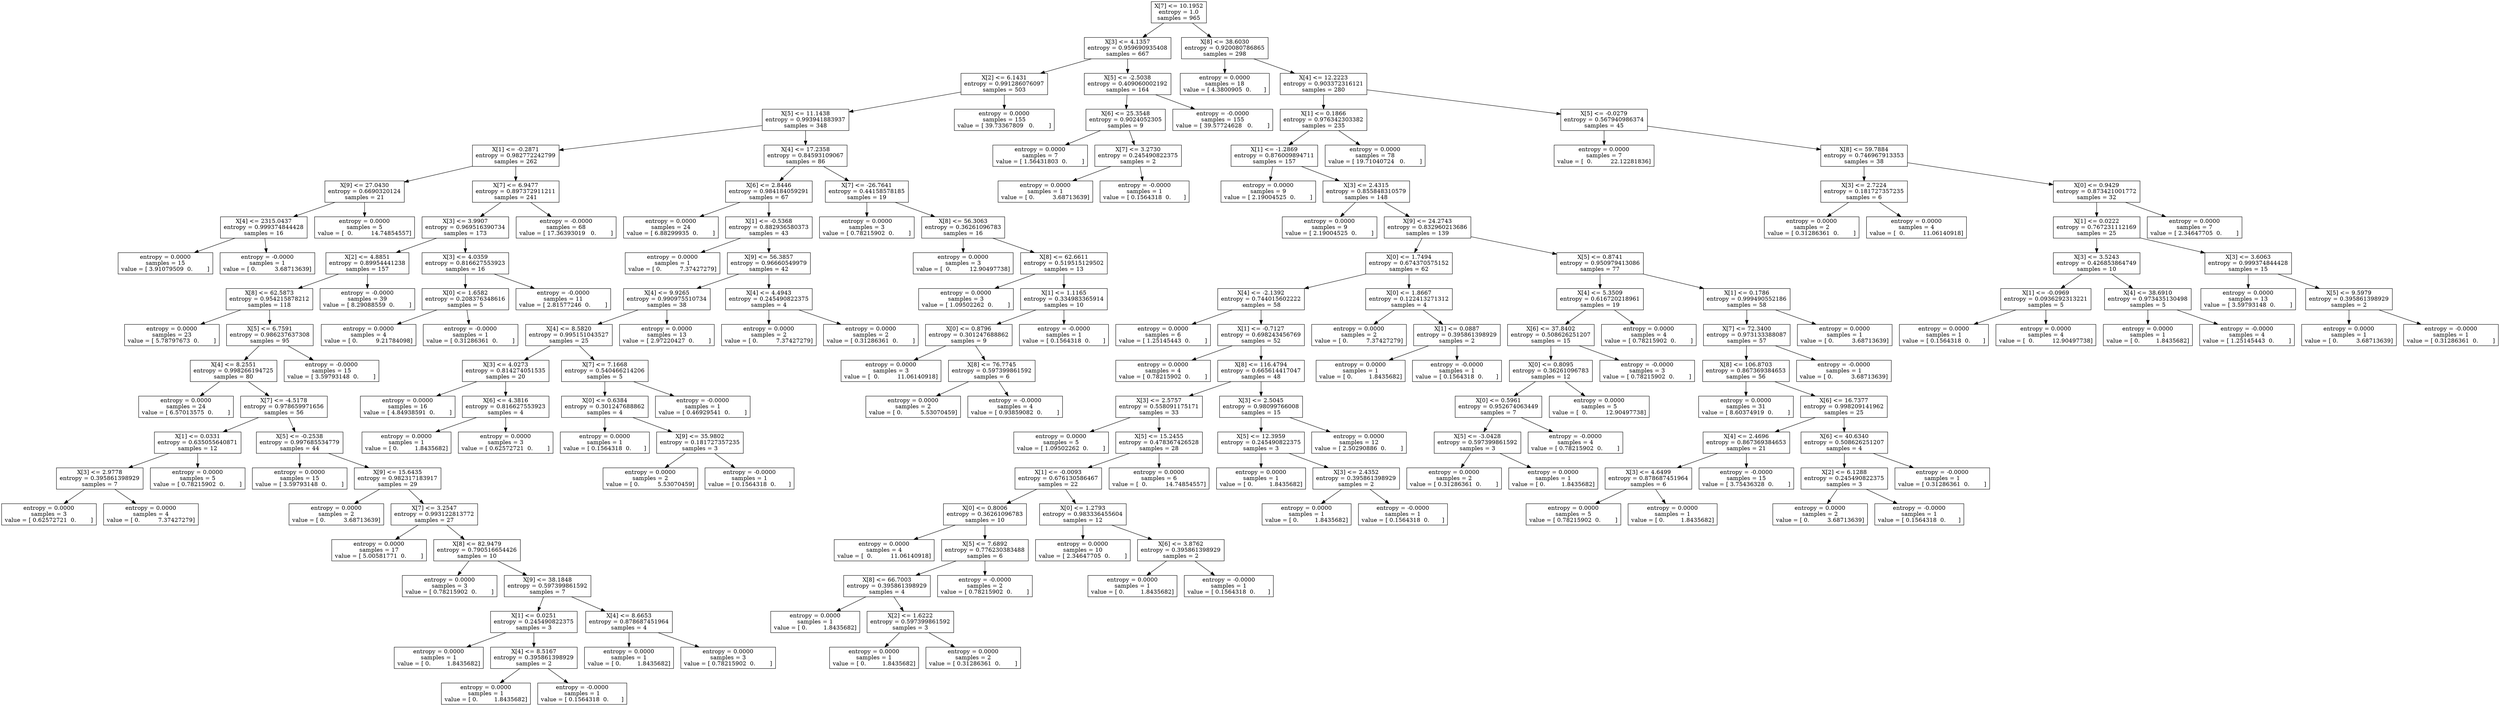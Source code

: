digraph Tree {
0 [label="X[7] <= 10.1952\nentropy = 1.0\nsamples = 965", shape="box"] ;
1 [label="X[3] <= 4.1357\nentropy = 0.959690935408\nsamples = 667", shape="box"] ;
0 -> 1 ;
2 [label="X[2] <= 6.1431\nentropy = 0.991286076097\nsamples = 503", shape="box"] ;
1 -> 2 ;
3 [label="X[5] <= 11.1438\nentropy = 0.993941883937\nsamples = 348", shape="box"] ;
2 -> 3 ;
4 [label="X[1] <= -0.2871\nentropy = 0.982772242799\nsamples = 262", shape="box"] ;
3 -> 4 ;
5 [label="X[9] <= 27.0430\nentropy = 0.6690320124\nsamples = 21", shape="box"] ;
4 -> 5 ;
6 [label="X[4] <= 2315.0437\nentropy = 0.999374844428\nsamples = 16", shape="box"] ;
5 -> 6 ;
7 [label="entropy = 0.0000\nsamples = 15\nvalue = [ 3.91079509  0.        ]", shape="box"] ;
6 -> 7 ;
8 [label="entropy = -0.0000\nsamples = 1\nvalue = [ 0.          3.68713639]", shape="box"] ;
6 -> 8 ;
9 [label="entropy = 0.0000\nsamples = 5\nvalue = [  0.          14.74854557]", shape="box"] ;
5 -> 9 ;
10 [label="X[7] <= 6.9477\nentropy = 0.897372911211\nsamples = 241", shape="box"] ;
4 -> 10 ;
11 [label="X[3] <= 3.9907\nentropy = 0.969516390734\nsamples = 173", shape="box"] ;
10 -> 11 ;
12 [label="X[2] <= 4.8851\nentropy = 0.89954441238\nsamples = 157", shape="box"] ;
11 -> 12 ;
13 [label="X[8] <= 62.5873\nentropy = 0.954215878212\nsamples = 118", shape="box"] ;
12 -> 13 ;
14 [label="entropy = 0.0000\nsamples = 23\nvalue = [ 5.78797673  0.        ]", shape="box"] ;
13 -> 14 ;
15 [label="X[5] <= 6.7591\nentropy = 0.986237637308\nsamples = 95", shape="box"] ;
13 -> 15 ;
16 [label="X[4] <= 8.2551\nentropy = 0.998266194725\nsamples = 80", shape="box"] ;
15 -> 16 ;
17 [label="entropy = 0.0000\nsamples = 24\nvalue = [ 6.57013575  0.        ]", shape="box"] ;
16 -> 17 ;
18 [label="X[7] <= -4.5178\nentropy = 0.978659971656\nsamples = 56", shape="box"] ;
16 -> 18 ;
19 [label="X[1] <= 0.0331\nentropy = 0.635055640871\nsamples = 12", shape="box"] ;
18 -> 19 ;
20 [label="X[3] <= 2.9778\nentropy = 0.395861398929\nsamples = 7", shape="box"] ;
19 -> 20 ;
21 [label="entropy = 0.0000\nsamples = 3\nvalue = [ 0.62572721  0.        ]", shape="box"] ;
20 -> 21 ;
22 [label="entropy = 0.0000\nsamples = 4\nvalue = [ 0.          7.37427279]", shape="box"] ;
20 -> 22 ;
23 [label="entropy = 0.0000\nsamples = 5\nvalue = [ 0.78215902  0.        ]", shape="box"] ;
19 -> 23 ;
24 [label="X[5] <= -0.2538\nentropy = 0.997685534779\nsamples = 44", shape="box"] ;
18 -> 24 ;
25 [label="entropy = 0.0000\nsamples = 15\nvalue = [ 3.59793148  0.        ]", shape="box"] ;
24 -> 25 ;
26 [label="X[9] <= 15.6435\nentropy = 0.982317183917\nsamples = 29", shape="box"] ;
24 -> 26 ;
27 [label="entropy = 0.0000\nsamples = 2\nvalue = [ 0.          3.68713639]", shape="box"] ;
26 -> 27 ;
28 [label="X[7] <= 3.2547\nentropy = 0.993122813772\nsamples = 27", shape="box"] ;
26 -> 28 ;
29 [label="entropy = 0.0000\nsamples = 17\nvalue = [ 5.00581771  0.        ]", shape="box"] ;
28 -> 29 ;
30 [label="X[8] <= 82.9479\nentropy = 0.790516654426\nsamples = 10", shape="box"] ;
28 -> 30 ;
31 [label="entropy = 0.0000\nsamples = 3\nvalue = [ 0.78215902  0.        ]", shape="box"] ;
30 -> 31 ;
32 [label="X[9] <= 38.1848\nentropy = 0.597399861592\nsamples = 7", shape="box"] ;
30 -> 32 ;
33 [label="X[1] <= 0.0251\nentropy = 0.245490822375\nsamples = 3", shape="box"] ;
32 -> 33 ;
34 [label="entropy = 0.0000\nsamples = 1\nvalue = [ 0.         1.8435682]", shape="box"] ;
33 -> 34 ;
35 [label="X[4] <= 8.5167\nentropy = 0.395861398929\nsamples = 2", shape="box"] ;
33 -> 35 ;
36 [label="entropy = 0.0000\nsamples = 1\nvalue = [ 0.         1.8435682]", shape="box"] ;
35 -> 36 ;
37 [label="entropy = -0.0000\nsamples = 1\nvalue = [ 0.1564318  0.       ]", shape="box"] ;
35 -> 37 ;
38 [label="X[4] <= 8.6653\nentropy = 0.878687451964\nsamples = 4", shape="box"] ;
32 -> 38 ;
39 [label="entropy = 0.0000\nsamples = 1\nvalue = [ 0.         1.8435682]", shape="box"] ;
38 -> 39 ;
40 [label="entropy = 0.0000\nsamples = 3\nvalue = [ 0.78215902  0.        ]", shape="box"] ;
38 -> 40 ;
41 [label="entropy = -0.0000\nsamples = 15\nvalue = [ 3.59793148  0.        ]", shape="box"] ;
15 -> 41 ;
42 [label="entropy = -0.0000\nsamples = 39\nvalue = [ 8.29088559  0.        ]", shape="box"] ;
12 -> 42 ;
43 [label="X[3] <= 4.0359\nentropy = 0.816627553923\nsamples = 16", shape="box"] ;
11 -> 43 ;
44 [label="X[0] <= 1.6582\nentropy = 0.208376348616\nsamples = 5", shape="box"] ;
43 -> 44 ;
45 [label="entropy = 0.0000\nsamples = 4\nvalue = [ 0.          9.21784098]", shape="box"] ;
44 -> 45 ;
46 [label="entropy = -0.0000\nsamples = 1\nvalue = [ 0.31286361  0.        ]", shape="box"] ;
44 -> 46 ;
47 [label="entropy = -0.0000\nsamples = 11\nvalue = [ 2.81577246  0.        ]", shape="box"] ;
43 -> 47 ;
48 [label="entropy = -0.0000\nsamples = 68\nvalue = [ 17.36393019   0.        ]", shape="box"] ;
10 -> 48 ;
49 [label="X[4] <= 17.2358\nentropy = 0.84593109067\nsamples = 86", shape="box"] ;
3 -> 49 ;
50 [label="X[6] <= 2.8446\nentropy = 0.984184059291\nsamples = 67", shape="box"] ;
49 -> 50 ;
51 [label="entropy = 0.0000\nsamples = 24\nvalue = [ 6.88299935  0.        ]", shape="box"] ;
50 -> 51 ;
52 [label="X[1] <= -0.5368\nentropy = 0.882936580373\nsamples = 43", shape="box"] ;
50 -> 52 ;
53 [label="entropy = 0.0000\nsamples = 1\nvalue = [ 0.          7.37427279]", shape="box"] ;
52 -> 53 ;
54 [label="X[9] <= 56.3857\nentropy = 0.96660549979\nsamples = 42", shape="box"] ;
52 -> 54 ;
55 [label="X[4] <= 9.9265\nentropy = 0.990975510734\nsamples = 38", shape="box"] ;
54 -> 55 ;
56 [label="X[4] <= 8.5820\nentropy = 0.995151043527\nsamples = 25", shape="box"] ;
55 -> 56 ;
57 [label="X[3] <= 4.0273\nentropy = 0.814274051535\nsamples = 20", shape="box"] ;
56 -> 57 ;
58 [label="entropy = 0.0000\nsamples = 16\nvalue = [ 4.84938591  0.        ]", shape="box"] ;
57 -> 58 ;
59 [label="X[6] <= 4.3816\nentropy = 0.816627553923\nsamples = 4", shape="box"] ;
57 -> 59 ;
60 [label="entropy = 0.0000\nsamples = 1\nvalue = [ 0.         1.8435682]", shape="box"] ;
59 -> 60 ;
61 [label="entropy = 0.0000\nsamples = 3\nvalue = [ 0.62572721  0.        ]", shape="box"] ;
59 -> 61 ;
62 [label="X[7] <= 7.1668\nentropy = 0.540466214206\nsamples = 5", shape="box"] ;
56 -> 62 ;
63 [label="X[0] <= 0.6384\nentropy = 0.301247688862\nsamples = 4", shape="box"] ;
62 -> 63 ;
64 [label="entropy = 0.0000\nsamples = 1\nvalue = [ 0.1564318  0.       ]", shape="box"] ;
63 -> 64 ;
65 [label="X[9] <= 35.9802\nentropy = 0.181727357235\nsamples = 3", shape="box"] ;
63 -> 65 ;
66 [label="entropy = 0.0000\nsamples = 2\nvalue = [ 0.          5.53070459]", shape="box"] ;
65 -> 66 ;
67 [label="entropy = -0.0000\nsamples = 1\nvalue = [ 0.1564318  0.       ]", shape="box"] ;
65 -> 67 ;
68 [label="entropy = -0.0000\nsamples = 1\nvalue = [ 0.46929541  0.        ]", shape="box"] ;
62 -> 68 ;
69 [label="entropy = 0.0000\nsamples = 13\nvalue = [ 2.97220427  0.        ]", shape="box"] ;
55 -> 69 ;
70 [label="X[4] <= 4.4943\nentropy = 0.245490822375\nsamples = 4", shape="box"] ;
54 -> 70 ;
71 [label="entropy = 0.0000\nsamples = 2\nvalue = [ 0.          7.37427279]", shape="box"] ;
70 -> 71 ;
72 [label="entropy = 0.0000\nsamples = 2\nvalue = [ 0.31286361  0.        ]", shape="box"] ;
70 -> 72 ;
73 [label="X[7] <= -26.7641\nentropy = 0.44158578185\nsamples = 19", shape="box"] ;
49 -> 73 ;
74 [label="entropy = 0.0000\nsamples = 3\nvalue = [ 0.78215902  0.        ]", shape="box"] ;
73 -> 74 ;
75 [label="X[8] <= 56.3063\nentropy = 0.36261096783\nsamples = 16", shape="box"] ;
73 -> 75 ;
76 [label="entropy = 0.0000\nsamples = 3\nvalue = [  0.          12.90497738]", shape="box"] ;
75 -> 76 ;
77 [label="X[8] <= 62.6611\nentropy = 0.519515129502\nsamples = 13", shape="box"] ;
75 -> 77 ;
78 [label="entropy = 0.0000\nsamples = 3\nvalue = [ 1.09502262  0.        ]", shape="box"] ;
77 -> 78 ;
79 [label="X[1] <= 1.1165\nentropy = 0.334983365914\nsamples = 10", shape="box"] ;
77 -> 79 ;
80 [label="X[0] <= 0.8796\nentropy = 0.301247688862\nsamples = 9", shape="box"] ;
79 -> 80 ;
81 [label="entropy = 0.0000\nsamples = 3\nvalue = [  0.          11.06140918]", shape="box"] ;
80 -> 81 ;
82 [label="X[8] <= 76.7745\nentropy = 0.597399861592\nsamples = 6", shape="box"] ;
80 -> 82 ;
83 [label="entropy = 0.0000\nsamples = 2\nvalue = [ 0.          5.53070459]", shape="box"] ;
82 -> 83 ;
84 [label="entropy = -0.0000\nsamples = 4\nvalue = [ 0.93859082  0.        ]", shape="box"] ;
82 -> 84 ;
85 [label="entropy = -0.0000\nsamples = 1\nvalue = [ 0.1564318  0.       ]", shape="box"] ;
79 -> 85 ;
86 [label="entropy = 0.0000\nsamples = 155\nvalue = [ 39.73367809   0.        ]", shape="box"] ;
2 -> 86 ;
87 [label="X[5] <= -2.5038\nentropy = 0.409060002192\nsamples = 164", shape="box"] ;
1 -> 87 ;
88 [label="X[6] <= 25.3548\nentropy = 0.9024052305\nsamples = 9", shape="box"] ;
87 -> 88 ;
89 [label="entropy = 0.0000\nsamples = 7\nvalue = [ 1.56431803  0.        ]", shape="box"] ;
88 -> 89 ;
90 [label="X[7] <= 3.2730\nentropy = 0.245490822375\nsamples = 2", shape="box"] ;
88 -> 90 ;
91 [label="entropy = 0.0000\nsamples = 1\nvalue = [ 0.          3.68713639]", shape="box"] ;
90 -> 91 ;
92 [label="entropy = -0.0000\nsamples = 1\nvalue = [ 0.1564318  0.       ]", shape="box"] ;
90 -> 92 ;
93 [label="entropy = -0.0000\nsamples = 155\nvalue = [ 39.57724628   0.        ]", shape="box"] ;
87 -> 93 ;
94 [label="X[8] <= 38.6030\nentropy = 0.920080786865\nsamples = 298", shape="box"] ;
0 -> 94 ;
95 [label="entropy = 0.0000\nsamples = 18\nvalue = [ 4.3800905  0.       ]", shape="box"] ;
94 -> 95 ;
96 [label="X[4] <= 12.2223\nentropy = 0.903372316121\nsamples = 280", shape="box"] ;
94 -> 96 ;
97 [label="X[1] <= 0.1866\nentropy = 0.976342303382\nsamples = 235", shape="box"] ;
96 -> 97 ;
98 [label="X[1] <= -1.2869\nentropy = 0.876009894711\nsamples = 157", shape="box"] ;
97 -> 98 ;
99 [label="entropy = 0.0000\nsamples = 9\nvalue = [ 2.19004525  0.        ]", shape="box"] ;
98 -> 99 ;
100 [label="X[3] <= 2.4315\nentropy = 0.855848310579\nsamples = 148", shape="box"] ;
98 -> 100 ;
101 [label="entropy = 0.0000\nsamples = 9\nvalue = [ 2.19004525  0.        ]", shape="box"] ;
100 -> 101 ;
102 [label="X[9] <= 24.2743\nentropy = 0.832960213686\nsamples = 139", shape="box"] ;
100 -> 102 ;
103 [label="X[0] <= 1.7494\nentropy = 0.674370575152\nsamples = 62", shape="box"] ;
102 -> 103 ;
104 [label="X[4] <= -2.1392\nentropy = 0.744015602222\nsamples = 58", shape="box"] ;
103 -> 104 ;
105 [label="entropy = 0.0000\nsamples = 6\nvalue = [ 1.25145443  0.        ]", shape="box"] ;
104 -> 105 ;
106 [label="X[1] <= -0.7127\nentropy = 0.698243456769\nsamples = 52", shape="box"] ;
104 -> 106 ;
107 [label="entropy = 0.0000\nsamples = 4\nvalue = [ 0.78215902  0.        ]", shape="box"] ;
106 -> 107 ;
108 [label="X[8] <= 116.4794\nentropy = 0.665614417047\nsamples = 48", shape="box"] ;
106 -> 108 ;
109 [label="X[3] <= 2.5757\nentropy = 0.558091175171\nsamples = 33", shape="box"] ;
108 -> 109 ;
110 [label="entropy = 0.0000\nsamples = 5\nvalue = [ 1.09502262  0.        ]", shape="box"] ;
109 -> 110 ;
111 [label="X[5] <= 15.2455\nentropy = 0.478367426528\nsamples = 28", shape="box"] ;
109 -> 111 ;
112 [label="X[1] <= -0.0093\nentropy = 0.676130586467\nsamples = 22", shape="box"] ;
111 -> 112 ;
113 [label="X[0] <= 0.8006\nentropy = 0.36261096783\nsamples = 10", shape="box"] ;
112 -> 113 ;
114 [label="entropy = 0.0000\nsamples = 4\nvalue = [  0.          11.06140918]", shape="box"] ;
113 -> 114 ;
115 [label="X[5] <= 7.6892\nentropy = 0.776230383488\nsamples = 6", shape="box"] ;
113 -> 115 ;
116 [label="X[8] <= 66.7003\nentropy = 0.395861398929\nsamples = 4", shape="box"] ;
115 -> 116 ;
117 [label="entropy = 0.0000\nsamples = 1\nvalue = [ 0.         1.8435682]", shape="box"] ;
116 -> 117 ;
118 [label="X[2] <= 1.6222\nentropy = 0.597399861592\nsamples = 3", shape="box"] ;
116 -> 118 ;
119 [label="entropy = 0.0000\nsamples = 1\nvalue = [ 0.         1.8435682]", shape="box"] ;
118 -> 119 ;
120 [label="entropy = 0.0000\nsamples = 2\nvalue = [ 0.31286361  0.        ]", shape="box"] ;
118 -> 120 ;
121 [label="entropy = -0.0000\nsamples = 2\nvalue = [ 0.78215902  0.        ]", shape="box"] ;
115 -> 121 ;
122 [label="X[0] <= 1.2793\nentropy = 0.983336455604\nsamples = 12", shape="box"] ;
112 -> 122 ;
123 [label="entropy = 0.0000\nsamples = 10\nvalue = [ 2.34647705  0.        ]", shape="box"] ;
122 -> 123 ;
124 [label="X[6] <= 3.8762\nentropy = 0.395861398929\nsamples = 2", shape="box"] ;
122 -> 124 ;
125 [label="entropy = 0.0000\nsamples = 1\nvalue = [ 0.         1.8435682]", shape="box"] ;
124 -> 125 ;
126 [label="entropy = -0.0000\nsamples = 1\nvalue = [ 0.1564318  0.       ]", shape="box"] ;
124 -> 126 ;
127 [label="entropy = 0.0000\nsamples = 6\nvalue = [  0.          14.74854557]", shape="box"] ;
111 -> 127 ;
128 [label="X[3] <= 2.5045\nentropy = 0.98099766008\nsamples = 15", shape="box"] ;
108 -> 128 ;
129 [label="X[5] <= 12.3959\nentropy = 0.245490822375\nsamples = 3", shape="box"] ;
128 -> 129 ;
130 [label="entropy = 0.0000\nsamples = 1\nvalue = [ 0.         1.8435682]", shape="box"] ;
129 -> 130 ;
131 [label="X[3] <= 2.4352\nentropy = 0.395861398929\nsamples = 2", shape="box"] ;
129 -> 131 ;
132 [label="entropy = 0.0000\nsamples = 1\nvalue = [ 0.         1.8435682]", shape="box"] ;
131 -> 132 ;
133 [label="entropy = -0.0000\nsamples = 1\nvalue = [ 0.1564318  0.       ]", shape="box"] ;
131 -> 133 ;
134 [label="entropy = 0.0000\nsamples = 12\nvalue = [ 2.50290886  0.        ]", shape="box"] ;
128 -> 134 ;
135 [label="X[0] <= 1.8667\nentropy = 0.122413271312\nsamples = 4", shape="box"] ;
103 -> 135 ;
136 [label="entropy = 0.0000\nsamples = 2\nvalue = [ 0.          7.37427279]", shape="box"] ;
135 -> 136 ;
137 [label="X[1] <= 0.0887\nentropy = 0.395861398929\nsamples = 2", shape="box"] ;
135 -> 137 ;
138 [label="entropy = 0.0000\nsamples = 1\nvalue = [ 0.         1.8435682]", shape="box"] ;
137 -> 138 ;
139 [label="entropy = -0.0000\nsamples = 1\nvalue = [ 0.1564318  0.       ]", shape="box"] ;
137 -> 139 ;
140 [label="X[5] <= 0.8741\nentropy = 0.950979413086\nsamples = 77", shape="box"] ;
102 -> 140 ;
141 [label="X[4] <= 5.3509\nentropy = 0.616720218961\nsamples = 19", shape="box"] ;
140 -> 141 ;
142 [label="X[6] <= 37.8402\nentropy = 0.508626251207\nsamples = 15", shape="box"] ;
141 -> 142 ;
143 [label="X[0] <= 0.8095\nentropy = 0.36261096783\nsamples = 12", shape="box"] ;
142 -> 143 ;
144 [label="X[0] <= 0.5961\nentropy = 0.952674063449\nsamples = 7", shape="box"] ;
143 -> 144 ;
145 [label="X[5] <= -3.0428\nentropy = 0.597399861592\nsamples = 3", shape="box"] ;
144 -> 145 ;
146 [label="entropy = 0.0000\nsamples = 2\nvalue = [ 0.31286361  0.        ]", shape="box"] ;
145 -> 146 ;
147 [label="entropy = 0.0000\nsamples = 1\nvalue = [ 0.         1.8435682]", shape="box"] ;
145 -> 147 ;
148 [label="entropy = -0.0000\nsamples = 4\nvalue = [ 0.78215902  0.        ]", shape="box"] ;
144 -> 148 ;
149 [label="entropy = 0.0000\nsamples = 5\nvalue = [  0.          12.90497738]", shape="box"] ;
143 -> 149 ;
150 [label="entropy = -0.0000\nsamples = 3\nvalue = [ 0.78215902  0.        ]", shape="box"] ;
142 -> 150 ;
151 [label="entropy = 0.0000\nsamples = 4\nvalue = [ 0.78215902  0.        ]", shape="box"] ;
141 -> 151 ;
152 [label="X[1] <= 0.1786\nentropy = 0.999490552186\nsamples = 58", shape="box"] ;
140 -> 152 ;
153 [label="X[7] <= 72.3400\nentropy = 0.973133388087\nsamples = 57", shape="box"] ;
152 -> 153 ;
154 [label="X[8] <= 106.8703\nentropy = 0.867369384653\nsamples = 56", shape="box"] ;
153 -> 154 ;
155 [label="entropy = 0.0000\nsamples = 31\nvalue = [ 8.60374919  0.        ]", shape="box"] ;
154 -> 155 ;
156 [label="X[6] <= 16.7377\nentropy = 0.998209141962\nsamples = 25", shape="box"] ;
154 -> 156 ;
157 [label="X[4] <= 2.4696\nentropy = 0.867369384653\nsamples = 21", shape="box"] ;
156 -> 157 ;
158 [label="X[3] <= 4.6499\nentropy = 0.878687451964\nsamples = 6", shape="box"] ;
157 -> 158 ;
159 [label="entropy = 0.0000\nsamples = 5\nvalue = [ 0.78215902  0.        ]", shape="box"] ;
158 -> 159 ;
160 [label="entropy = 0.0000\nsamples = 1\nvalue = [ 0.         1.8435682]", shape="box"] ;
158 -> 160 ;
161 [label="entropy = -0.0000\nsamples = 15\nvalue = [ 3.75436328  0.        ]", shape="box"] ;
157 -> 161 ;
162 [label="X[6] <= 40.6340\nentropy = 0.508626251207\nsamples = 4", shape="box"] ;
156 -> 162 ;
163 [label="X[2] <= 6.1288\nentropy = 0.245490822375\nsamples = 3", shape="box"] ;
162 -> 163 ;
164 [label="entropy = 0.0000\nsamples = 2\nvalue = [ 0.          3.68713639]", shape="box"] ;
163 -> 164 ;
165 [label="entropy = -0.0000\nsamples = 1\nvalue = [ 0.1564318  0.       ]", shape="box"] ;
163 -> 165 ;
166 [label="entropy = -0.0000\nsamples = 1\nvalue = [ 0.31286361  0.        ]", shape="box"] ;
162 -> 166 ;
167 [label="entropy = -0.0000\nsamples = 1\nvalue = [ 0.          3.68713639]", shape="box"] ;
153 -> 167 ;
168 [label="entropy = 0.0000\nsamples = 1\nvalue = [ 0.          3.68713639]", shape="box"] ;
152 -> 168 ;
169 [label="entropy = 0.0000\nsamples = 78\nvalue = [ 19.71040724   0.        ]", shape="box"] ;
97 -> 169 ;
170 [label="X[5] <= -0.0279\nentropy = 0.567940986374\nsamples = 45", shape="box"] ;
96 -> 170 ;
171 [label="entropy = 0.0000\nsamples = 7\nvalue = [  0.          22.12281836]", shape="box"] ;
170 -> 171 ;
172 [label="X[8] <= 59.7884\nentropy = 0.746967913353\nsamples = 38", shape="box"] ;
170 -> 172 ;
173 [label="X[3] <= 2.7224\nentropy = 0.181727357235\nsamples = 6", shape="box"] ;
172 -> 173 ;
174 [label="entropy = 0.0000\nsamples = 2\nvalue = [ 0.31286361  0.        ]", shape="box"] ;
173 -> 174 ;
175 [label="entropy = 0.0000\nsamples = 4\nvalue = [  0.          11.06140918]", shape="box"] ;
173 -> 175 ;
176 [label="X[0] <= 0.9429\nentropy = 0.873421001772\nsamples = 32", shape="box"] ;
172 -> 176 ;
177 [label="X[1] <= 0.0222\nentropy = 0.767231112169\nsamples = 25", shape="box"] ;
176 -> 177 ;
178 [label="X[3] <= 3.5243\nentropy = 0.426853864749\nsamples = 10", shape="box"] ;
177 -> 178 ;
179 [label="X[1] <= -0.0969\nentropy = 0.0936292313221\nsamples = 5", shape="box"] ;
178 -> 179 ;
180 [label="entropy = 0.0000\nsamples = 1\nvalue = [ 0.1564318  0.       ]", shape="box"] ;
179 -> 180 ;
181 [label="entropy = 0.0000\nsamples = 4\nvalue = [  0.          12.90497738]", shape="box"] ;
179 -> 181 ;
182 [label="X[4] <= 38.6910\nentropy = 0.973435130498\nsamples = 5", shape="box"] ;
178 -> 182 ;
183 [label="entropy = 0.0000\nsamples = 1\nvalue = [ 0.         1.8435682]", shape="box"] ;
182 -> 183 ;
184 [label="entropy = -0.0000\nsamples = 4\nvalue = [ 1.25145443  0.        ]", shape="box"] ;
182 -> 184 ;
185 [label="X[3] <= 3.6063\nentropy = 0.999374844428\nsamples = 15", shape="box"] ;
177 -> 185 ;
186 [label="entropy = 0.0000\nsamples = 13\nvalue = [ 3.59793148  0.        ]", shape="box"] ;
185 -> 186 ;
187 [label="X[5] <= 9.5979\nentropy = 0.395861398929\nsamples = 2", shape="box"] ;
185 -> 187 ;
188 [label="entropy = 0.0000\nsamples = 1\nvalue = [ 0.          3.68713639]", shape="box"] ;
187 -> 188 ;
189 [label="entropy = -0.0000\nsamples = 1\nvalue = [ 0.31286361  0.        ]", shape="box"] ;
187 -> 189 ;
190 [label="entropy = 0.0000\nsamples = 7\nvalue = [ 2.34647705  0.        ]", shape="box"] ;
176 -> 190 ;
}
